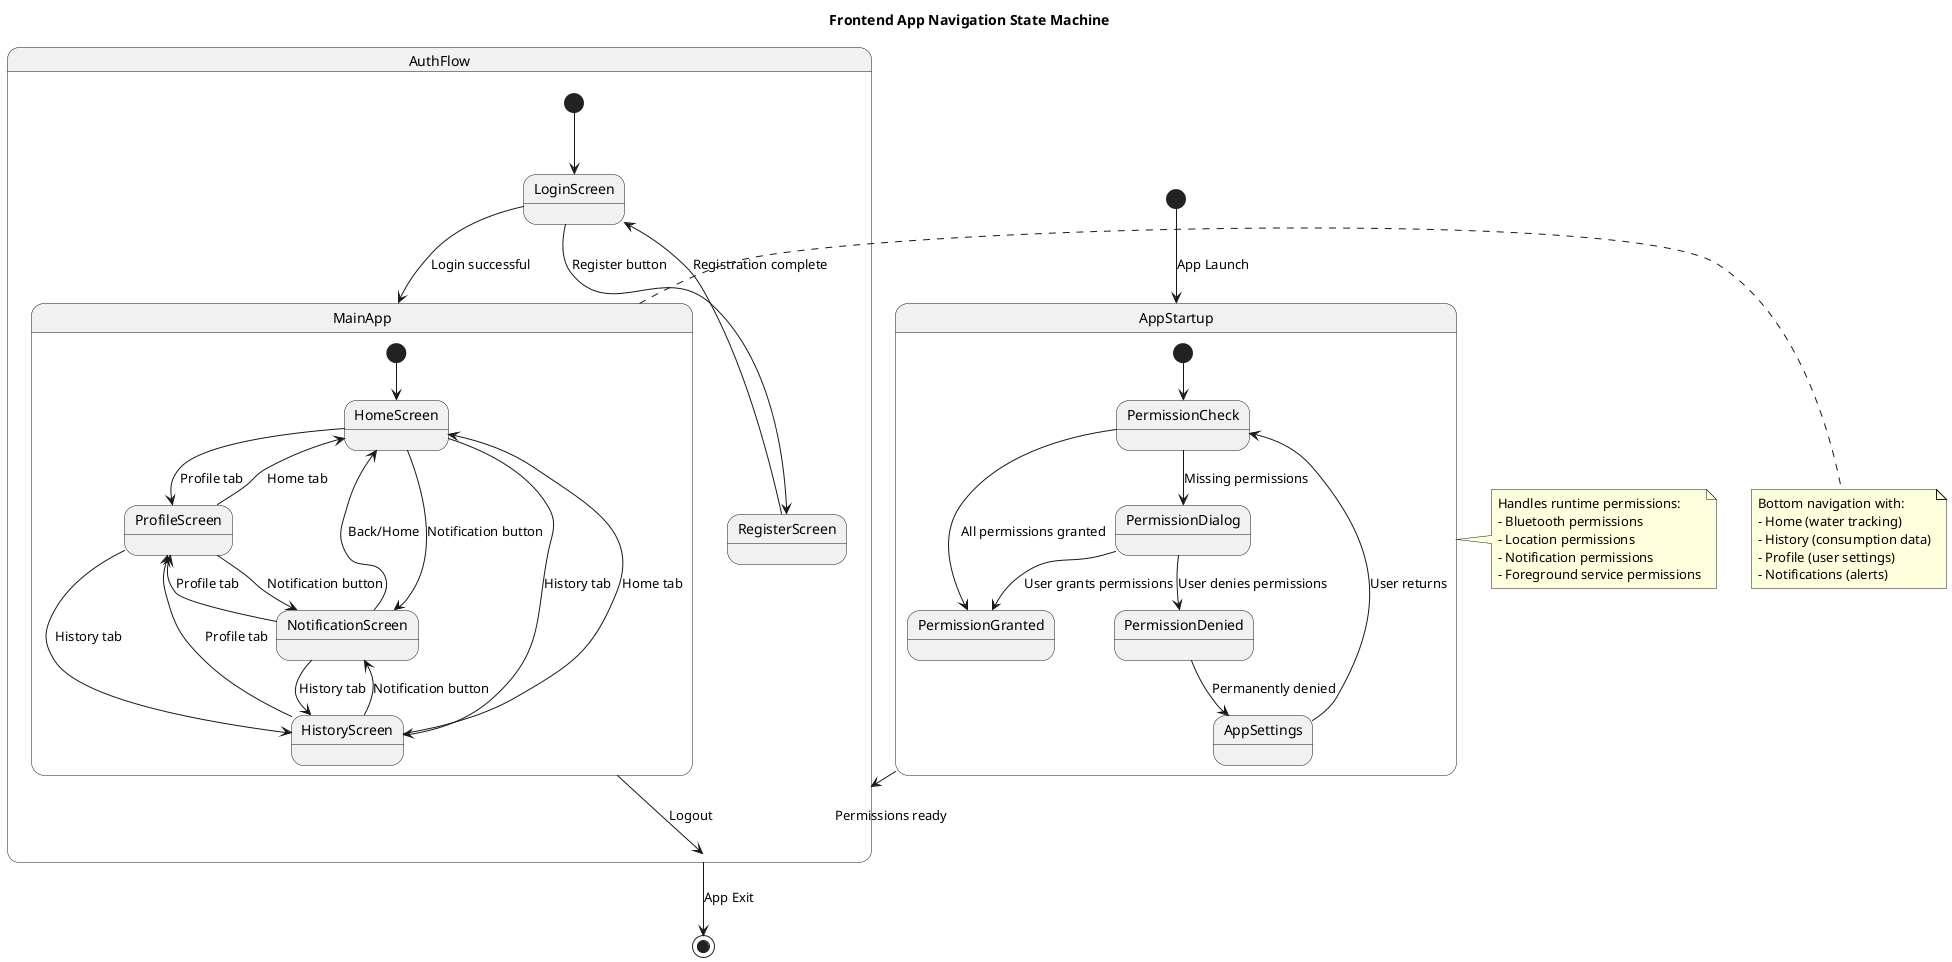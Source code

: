 @startuml Frontend App Navigation State Machine

title Frontend App Navigation State Machine

[*] --> AppStartup : App Launch

state AppStartup {
    [*] --> PermissionCheck
    PermissionCheck --> PermissionGranted : All permissions granted
    PermissionCheck --> PermissionDialog : Missing permissions
    PermissionDialog --> PermissionGranted : User grants permissions
    PermissionDialog --> PermissionDenied : User denies permissions
    PermissionDenied --> AppSettings : Permanently denied
    AppSettings --> PermissionCheck : User returns
}

AppStartup --> AuthFlow : Permissions ready

state AuthFlow {
    [*] --> LoginScreen
    LoginScreen --> RegisterScreen : Register button
    RegisterScreen --> LoginScreen : Registration complete
    LoginScreen --> MainApp : Login successful
}

state MainApp {
    [*] --> HomeScreen
    HomeScreen --> ProfileScreen : Profile tab
    HomeScreen --> HistoryScreen : History tab
    HomeScreen --> NotificationScreen : Notification button
    
    ProfileScreen --> HomeScreen : Home tab
    ProfileScreen --> HistoryScreen : History tab
    ProfileScreen --> NotificationScreen : Notification button
    
    HistoryScreen --> HomeScreen : Home tab
    HistoryScreen --> ProfileScreen : Profile tab
    HistoryScreen --> NotificationScreen : Notification button
    
    NotificationScreen --> HomeScreen : Back/Home
    NotificationScreen --> ProfileScreen : Profile tab
    NotificationScreen --> HistoryScreen : History tab
}

MainApp --> AuthFlow : Logout
AuthFlow --> [*] : App Exit

note right of AppStartup
  Handles runtime permissions:
  - Bluetooth permissions
  - Location permissions
  - Notification permissions
  - Foreground service permissions
end note

note right of MainApp
  Bottom navigation with:
  - Home (water tracking)
  - History (consumption data)
  - Profile (user settings)
  - Notifications (alerts)
end note

@enduml 